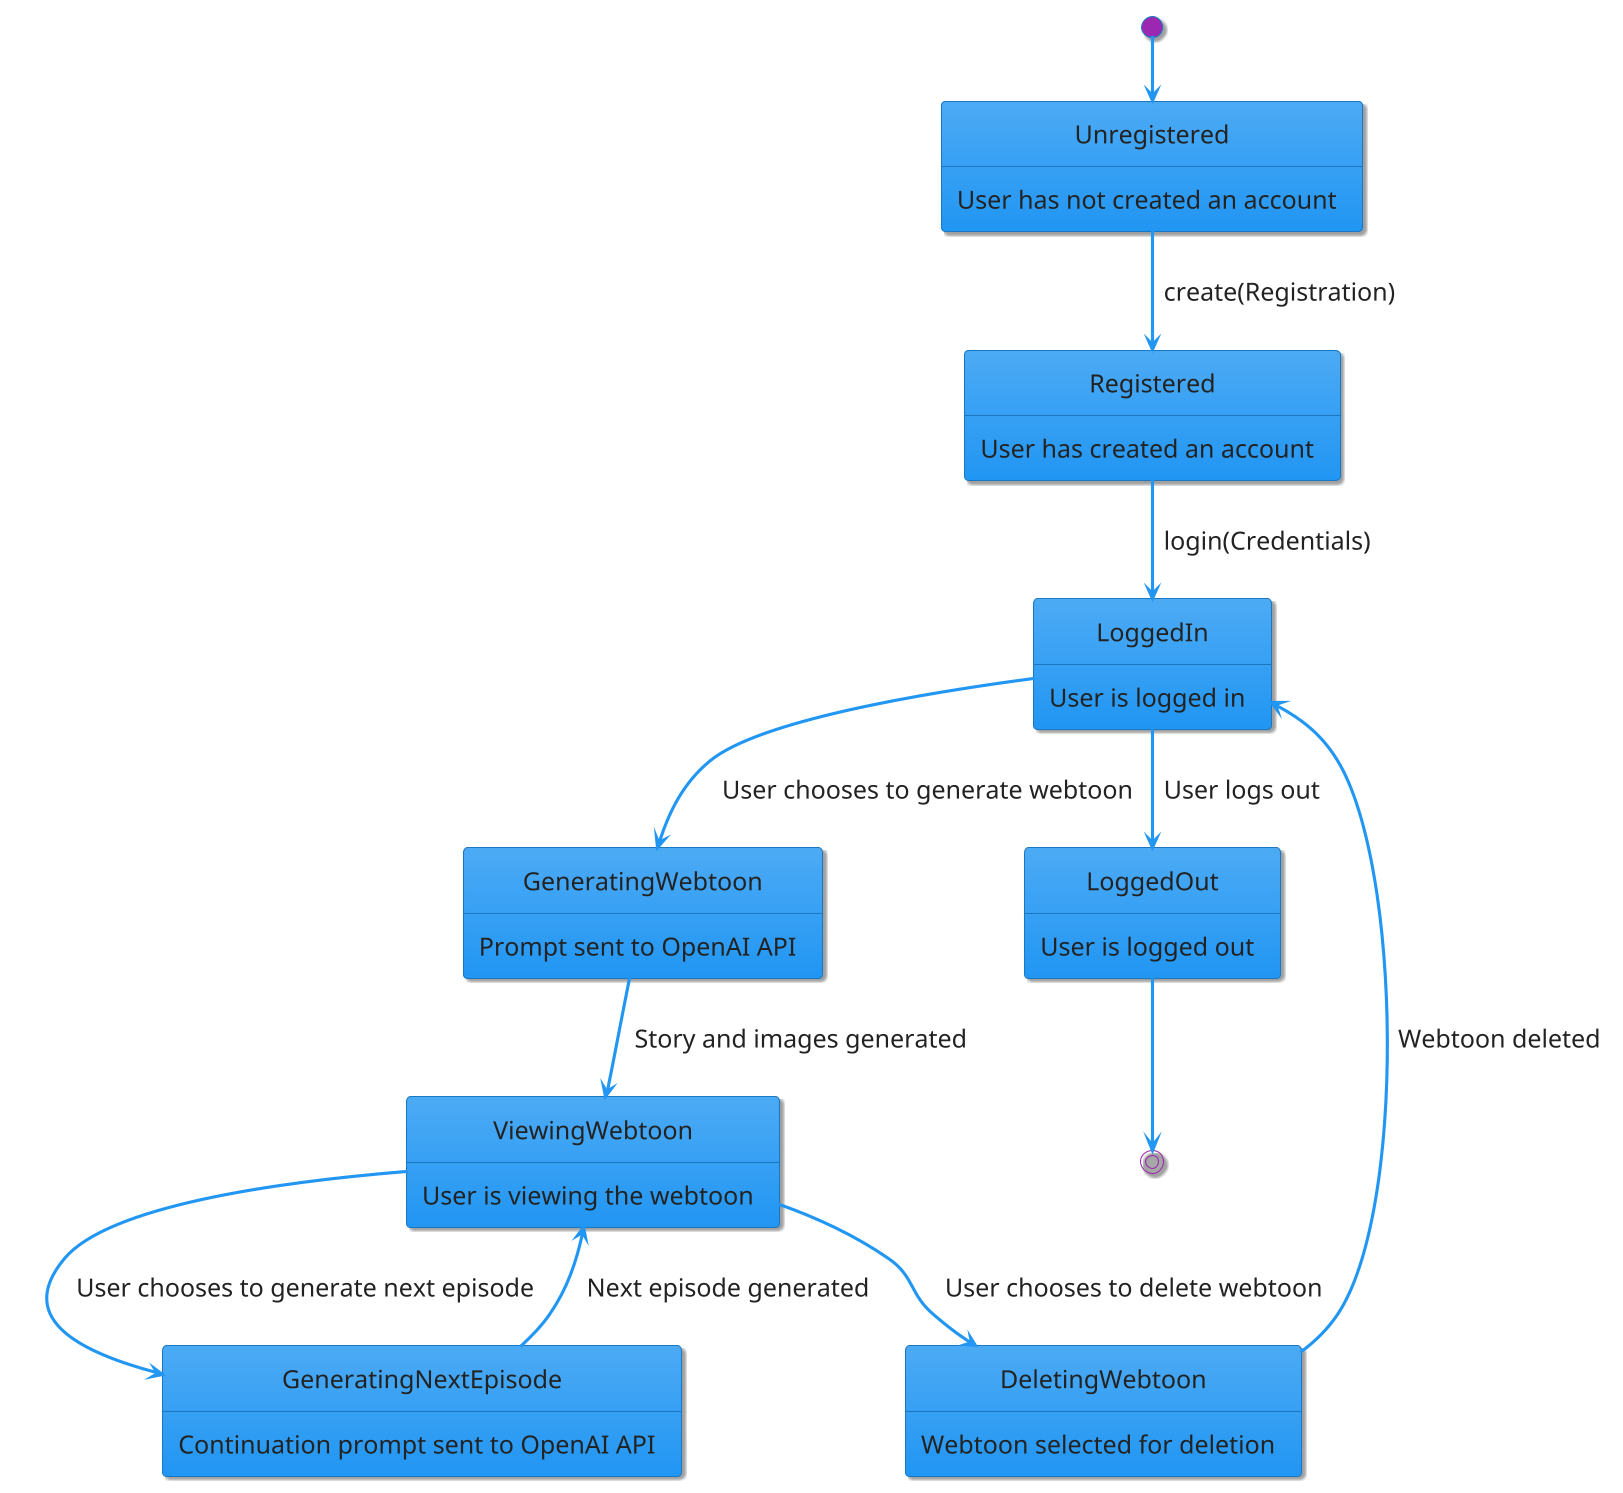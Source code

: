 @startuml
!theme materia
skinparam defaultFontSize 24

[*] --> Unregistered
Unregistered : User has not created an account
Unregistered --> Registered : create(Registration)
Registered : User has created an account
Registered --> LoggedIn : login(Credentials)
LoggedIn : User is logged in
LoggedIn --> GeneratingWebtoon : User chooses to generate webtoon
GeneratingWebtoon : Prompt sent to OpenAI API
GeneratingWebtoon --> ViewingWebtoon : Story and images generated
ViewingWebtoon : User is viewing the webtoon
ViewingWebtoon --> GeneratingNextEpisode : User chooses to generate next episode
GeneratingNextEpisode : Continuation prompt sent to OpenAI API
GeneratingNextEpisode --> ViewingWebtoon : Next episode generated
ViewingWebtoon --> DeletingWebtoon : User chooses to delete webtoon
DeletingWebtoon : Webtoon selected for deletion
DeletingWebtoon --> LoggedIn : Webtoon deleted
LoggedIn --> LoggedOut : User logs out
LoggedOut : User is logged out
LoggedOut --> [*]

@enduml
